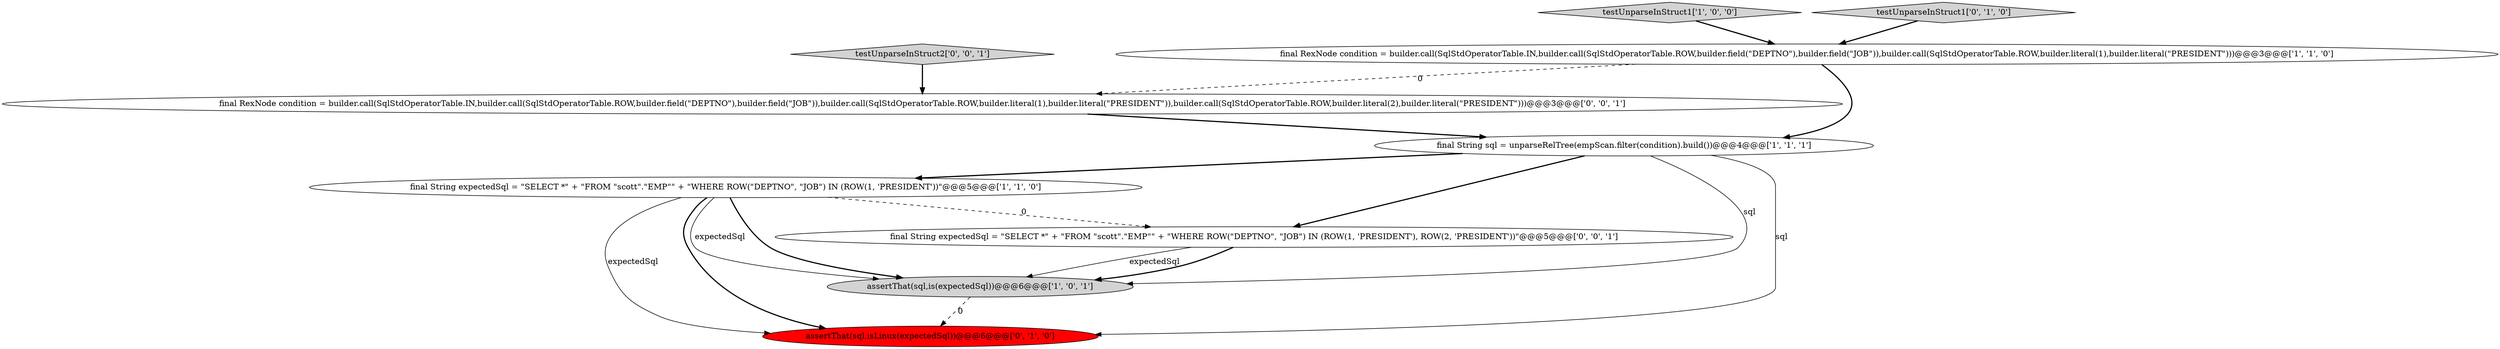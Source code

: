 digraph {
2 [style = filled, label = "assertThat(sql,is(expectedSql))@@@6@@@['1', '0', '1']", fillcolor = lightgray, shape = ellipse image = "AAA0AAABBB1BBB"];
8 [style = filled, label = "final String expectedSql = \"SELECT *\" + \"FROM \"scott\".\"EMP\"\" + \"WHERE ROW(\"DEPTNO\", \"JOB\") IN (ROW(1, 'PRESIDENT'), ROW(2, 'PRESIDENT'))\"@@@5@@@['0', '0', '1']", fillcolor = white, shape = ellipse image = "AAA0AAABBB3BBB"];
5 [style = filled, label = "assertThat(sql,isLinux(expectedSql))@@@6@@@['0', '1', '0']", fillcolor = red, shape = ellipse image = "AAA1AAABBB2BBB"];
7 [style = filled, label = "testUnparseInStruct2['0', '0', '1']", fillcolor = lightgray, shape = diamond image = "AAA0AAABBB3BBB"];
4 [style = filled, label = "final String expectedSql = \"SELECT *\" + \"FROM \"scott\".\"EMP\"\" + \"WHERE ROW(\"DEPTNO\", \"JOB\") IN (ROW(1, 'PRESIDENT'))\"@@@5@@@['1', '1', '0']", fillcolor = white, shape = ellipse image = "AAA0AAABBB1BBB"];
1 [style = filled, label = "testUnparseInStruct1['1', '0', '0']", fillcolor = lightgray, shape = diamond image = "AAA0AAABBB1BBB"];
9 [style = filled, label = "final RexNode condition = builder.call(SqlStdOperatorTable.IN,builder.call(SqlStdOperatorTable.ROW,builder.field(\"DEPTNO\"),builder.field(\"JOB\")),builder.call(SqlStdOperatorTable.ROW,builder.literal(1),builder.literal(\"PRESIDENT\")),builder.call(SqlStdOperatorTable.ROW,builder.literal(2),builder.literal(\"PRESIDENT\")))@@@3@@@['0', '0', '1']", fillcolor = white, shape = ellipse image = "AAA0AAABBB3BBB"];
0 [style = filled, label = "final RexNode condition = builder.call(SqlStdOperatorTable.IN,builder.call(SqlStdOperatorTable.ROW,builder.field(\"DEPTNO\"),builder.field(\"JOB\")),builder.call(SqlStdOperatorTable.ROW,builder.literal(1),builder.literal(\"PRESIDENT\")))@@@3@@@['1', '1', '0']", fillcolor = white, shape = ellipse image = "AAA0AAABBB1BBB"];
3 [style = filled, label = "final String sql = unparseRelTree(empScan.filter(condition).build())@@@4@@@['1', '1', '1']", fillcolor = white, shape = ellipse image = "AAA0AAABBB1BBB"];
6 [style = filled, label = "testUnparseInStruct1['0', '1', '0']", fillcolor = lightgray, shape = diamond image = "AAA0AAABBB2BBB"];
0->3 [style = bold, label=""];
9->3 [style = bold, label=""];
7->9 [style = bold, label=""];
4->5 [style = solid, label="expectedSql"];
8->2 [style = solid, label="expectedSql"];
2->5 [style = dashed, label="0"];
6->0 [style = bold, label=""];
4->2 [style = bold, label=""];
1->0 [style = bold, label=""];
4->2 [style = solid, label="expectedSql"];
0->9 [style = dashed, label="0"];
8->2 [style = bold, label=""];
4->5 [style = bold, label=""];
3->4 [style = bold, label=""];
3->8 [style = bold, label=""];
3->2 [style = solid, label="sql"];
3->5 [style = solid, label="sql"];
4->8 [style = dashed, label="0"];
}
